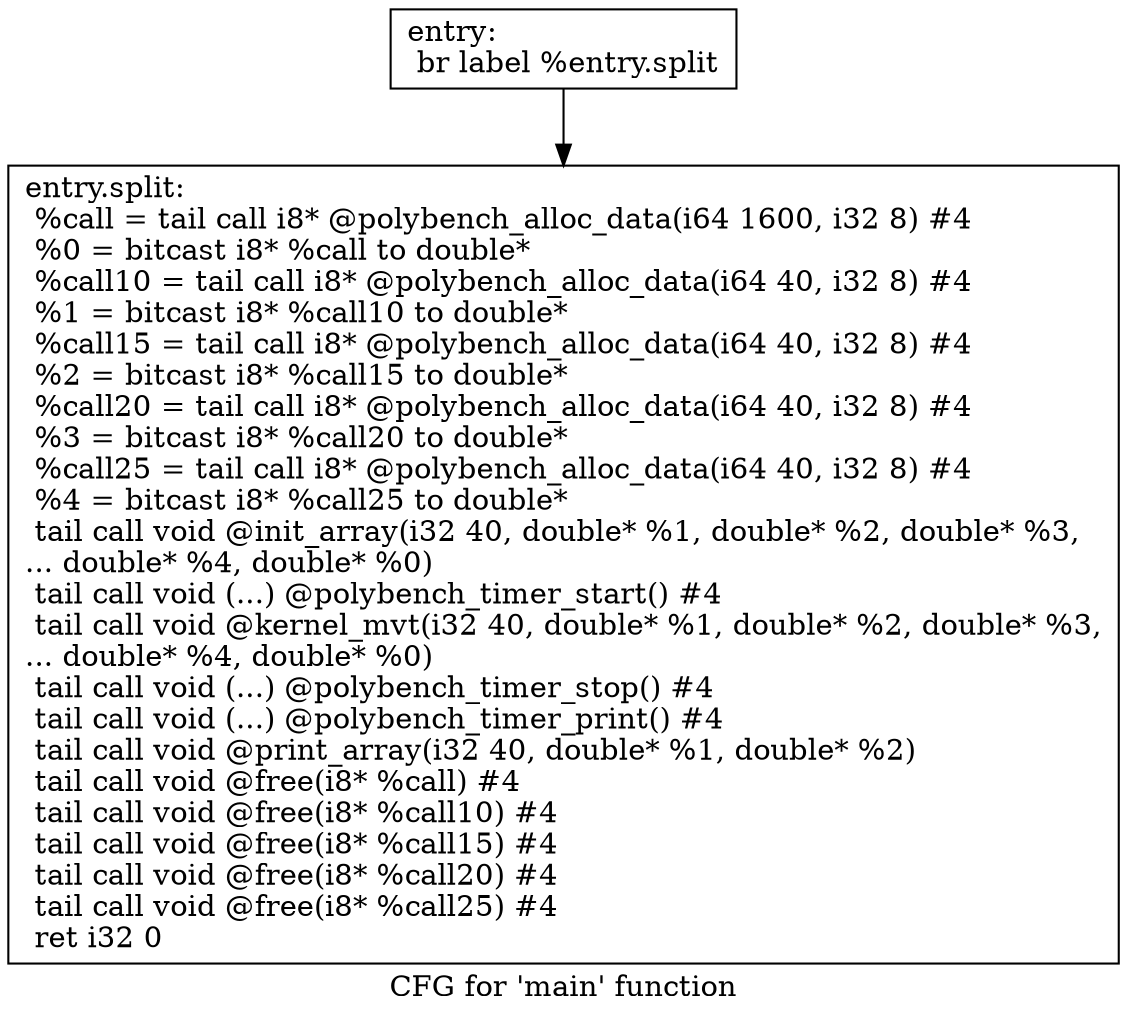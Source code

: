 digraph "CFG for 'main' function" {
	label="CFG for 'main' function";

	Node0x7f8339d0f420 [shape=record,label="{entry:\l  br label %entry.split\l}"];
	Node0x7f8339d0f420 -> Node0x7f8339d0f490;
	Node0x7f8339d0f490 [shape=record,label="{entry.split:                                      \l  %call = tail call i8* @polybench_alloc_data(i64 1600, i32 8) #4\l  %0 = bitcast i8* %call to double*\l  %call10 = tail call i8* @polybench_alloc_data(i64 40, i32 8) #4\l  %1 = bitcast i8* %call10 to double*\l  %call15 = tail call i8* @polybench_alloc_data(i64 40, i32 8) #4\l  %2 = bitcast i8* %call15 to double*\l  %call20 = tail call i8* @polybench_alloc_data(i64 40, i32 8) #4\l  %3 = bitcast i8* %call20 to double*\l  %call25 = tail call i8* @polybench_alloc_data(i64 40, i32 8) #4\l  %4 = bitcast i8* %call25 to double*\l  tail call void @init_array(i32 40, double* %1, double* %2, double* %3,\l... double* %4, double* %0)\l  tail call void (...) @polybench_timer_start() #4\l  tail call void @kernel_mvt(i32 40, double* %1, double* %2, double* %3,\l... double* %4, double* %0)\l  tail call void (...) @polybench_timer_stop() #4\l  tail call void (...) @polybench_timer_print() #4\l  tail call void @print_array(i32 40, double* %1, double* %2)\l  tail call void @free(i8* %call) #4\l  tail call void @free(i8* %call10) #4\l  tail call void @free(i8* %call15) #4\l  tail call void @free(i8* %call20) #4\l  tail call void @free(i8* %call25) #4\l  ret i32 0\l}"];
}

